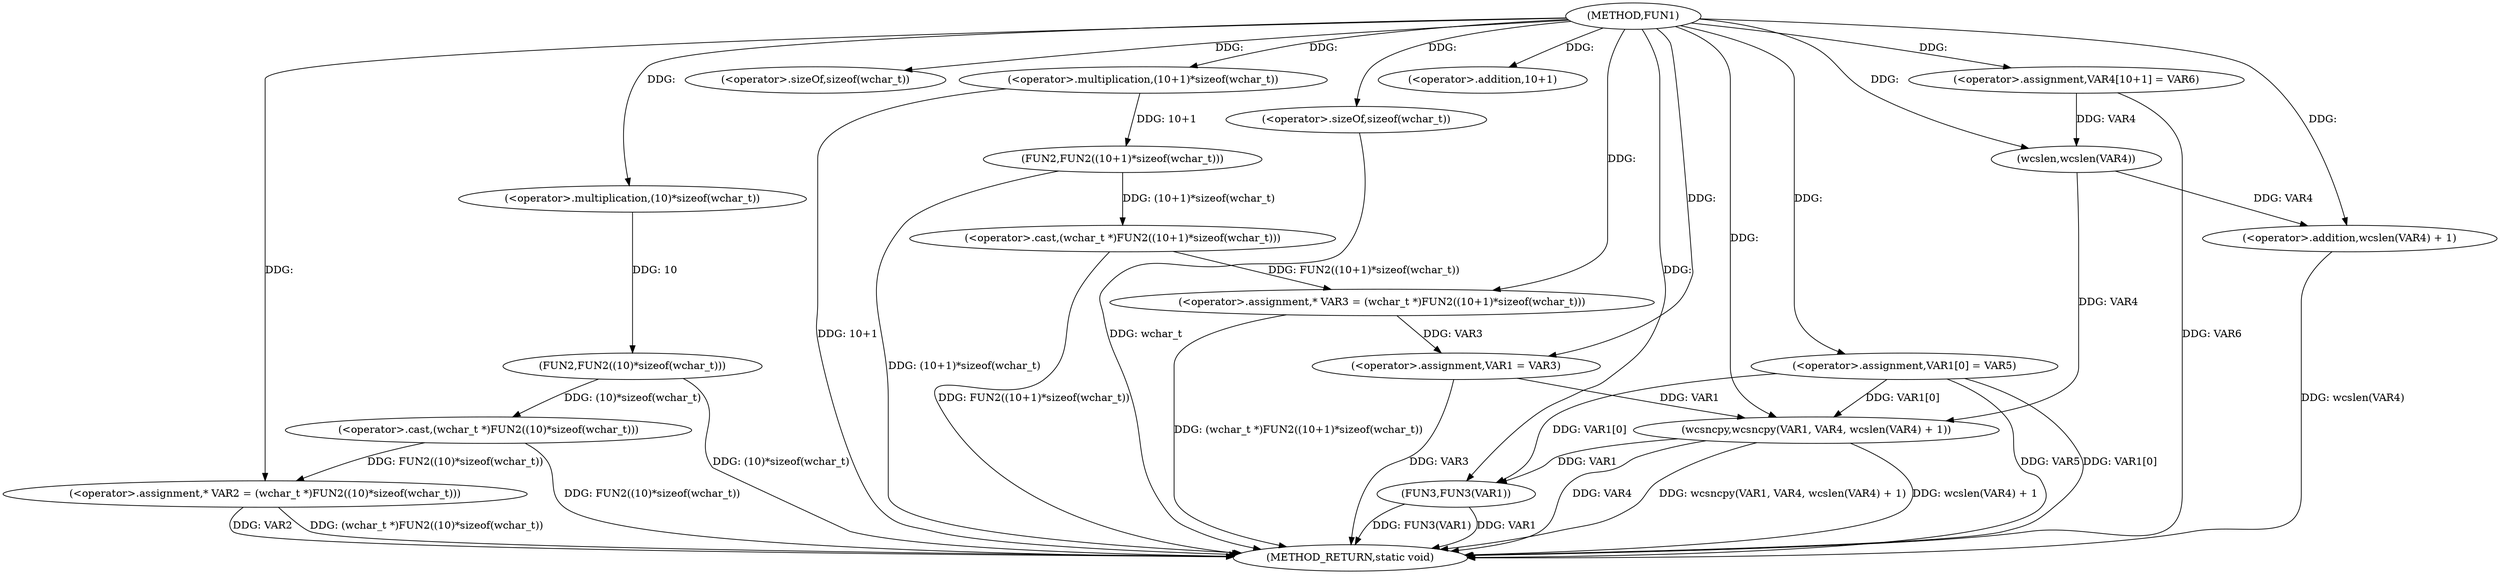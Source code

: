 digraph FUN1 {  
"1000100" [label = "(METHOD,FUN1)" ]
"1000149" [label = "(METHOD_RETURN,static void)" ]
"1000104" [label = "(<operator>.assignment,* VAR2 = (wchar_t *)FUN2((10)*sizeof(wchar_t)))" ]
"1000106" [label = "(<operator>.cast,(wchar_t *)FUN2((10)*sizeof(wchar_t)))" ]
"1000108" [label = "(FUN2,FUN2((10)*sizeof(wchar_t)))" ]
"1000109" [label = "(<operator>.multiplication,(10)*sizeof(wchar_t))" ]
"1000111" [label = "(<operator>.sizeOf,sizeof(wchar_t))" ]
"1000114" [label = "(<operator>.assignment,* VAR3 = (wchar_t *)FUN2((10+1)*sizeof(wchar_t)))" ]
"1000116" [label = "(<operator>.cast,(wchar_t *)FUN2((10+1)*sizeof(wchar_t)))" ]
"1000118" [label = "(FUN2,FUN2((10+1)*sizeof(wchar_t)))" ]
"1000119" [label = "(<operator>.multiplication,(10+1)*sizeof(wchar_t))" ]
"1000120" [label = "(<operator>.addition,10+1)" ]
"1000123" [label = "(<operator>.sizeOf,sizeof(wchar_t))" ]
"1000127" [label = "(<operator>.assignment,VAR1 = VAR3)" ]
"1000130" [label = "(<operator>.assignment,VAR1[0] = VAR5)" ]
"1000137" [label = "(<operator>.assignment,VAR4[10+1] = VAR6)" ]
"1000140" [label = "(wcsncpy,wcsncpy(VAR1, VAR4, wcslen(VAR4) + 1))" ]
"1000143" [label = "(<operator>.addition,wcslen(VAR4) + 1)" ]
"1000144" [label = "(wcslen,wcslen(VAR4))" ]
"1000147" [label = "(FUN3,FUN3(VAR1))" ]
  "1000140" -> "1000149"  [ label = "DDG: VAR4"] 
  "1000106" -> "1000149"  [ label = "DDG: FUN2((10)*sizeof(wchar_t))"] 
  "1000104" -> "1000149"  [ label = "DDG: VAR2"] 
  "1000140" -> "1000149"  [ label = "DDG: wcsncpy(VAR1, VAR4, wcslen(VAR4) + 1)"] 
  "1000147" -> "1000149"  [ label = "DDG: VAR1"] 
  "1000116" -> "1000149"  [ label = "DDG: FUN2((10+1)*sizeof(wchar_t))"] 
  "1000119" -> "1000149"  [ label = "DDG: 10+1"] 
  "1000140" -> "1000149"  [ label = "DDG: wcslen(VAR4) + 1"] 
  "1000118" -> "1000149"  [ label = "DDG: (10+1)*sizeof(wchar_t)"] 
  "1000137" -> "1000149"  [ label = "DDG: VAR6"] 
  "1000127" -> "1000149"  [ label = "DDG: VAR3"] 
  "1000143" -> "1000149"  [ label = "DDG: wcslen(VAR4)"] 
  "1000130" -> "1000149"  [ label = "DDG: VAR5"] 
  "1000147" -> "1000149"  [ label = "DDG: FUN3(VAR1)"] 
  "1000114" -> "1000149"  [ label = "DDG: (wchar_t *)FUN2((10+1)*sizeof(wchar_t))"] 
  "1000104" -> "1000149"  [ label = "DDG: (wchar_t *)FUN2((10)*sizeof(wchar_t))"] 
  "1000108" -> "1000149"  [ label = "DDG: (10)*sizeof(wchar_t)"] 
  "1000130" -> "1000149"  [ label = "DDG: VAR1[0]"] 
  "1000123" -> "1000149"  [ label = "DDG: wchar_t"] 
  "1000106" -> "1000104"  [ label = "DDG: FUN2((10)*sizeof(wchar_t))"] 
  "1000100" -> "1000104"  [ label = "DDG: "] 
  "1000108" -> "1000106"  [ label = "DDG: (10)*sizeof(wchar_t)"] 
  "1000109" -> "1000108"  [ label = "DDG: 10"] 
  "1000100" -> "1000109"  [ label = "DDG: "] 
  "1000100" -> "1000111"  [ label = "DDG: "] 
  "1000116" -> "1000114"  [ label = "DDG: FUN2((10+1)*sizeof(wchar_t))"] 
  "1000100" -> "1000114"  [ label = "DDG: "] 
  "1000118" -> "1000116"  [ label = "DDG: (10+1)*sizeof(wchar_t)"] 
  "1000119" -> "1000118"  [ label = "DDG: 10+1"] 
  "1000100" -> "1000119"  [ label = "DDG: "] 
  "1000100" -> "1000120"  [ label = "DDG: "] 
  "1000100" -> "1000123"  [ label = "DDG: "] 
  "1000114" -> "1000127"  [ label = "DDG: VAR3"] 
  "1000100" -> "1000127"  [ label = "DDG: "] 
  "1000100" -> "1000130"  [ label = "DDG: "] 
  "1000100" -> "1000137"  [ label = "DDG: "] 
  "1000127" -> "1000140"  [ label = "DDG: VAR1"] 
  "1000130" -> "1000140"  [ label = "DDG: VAR1[0]"] 
  "1000100" -> "1000140"  [ label = "DDG: "] 
  "1000144" -> "1000140"  [ label = "DDG: VAR4"] 
  "1000144" -> "1000143"  [ label = "DDG: VAR4"] 
  "1000137" -> "1000144"  [ label = "DDG: VAR4"] 
  "1000100" -> "1000144"  [ label = "DDG: "] 
  "1000100" -> "1000143"  [ label = "DDG: "] 
  "1000140" -> "1000147"  [ label = "DDG: VAR1"] 
  "1000130" -> "1000147"  [ label = "DDG: VAR1[0]"] 
  "1000100" -> "1000147"  [ label = "DDG: "] 
}

